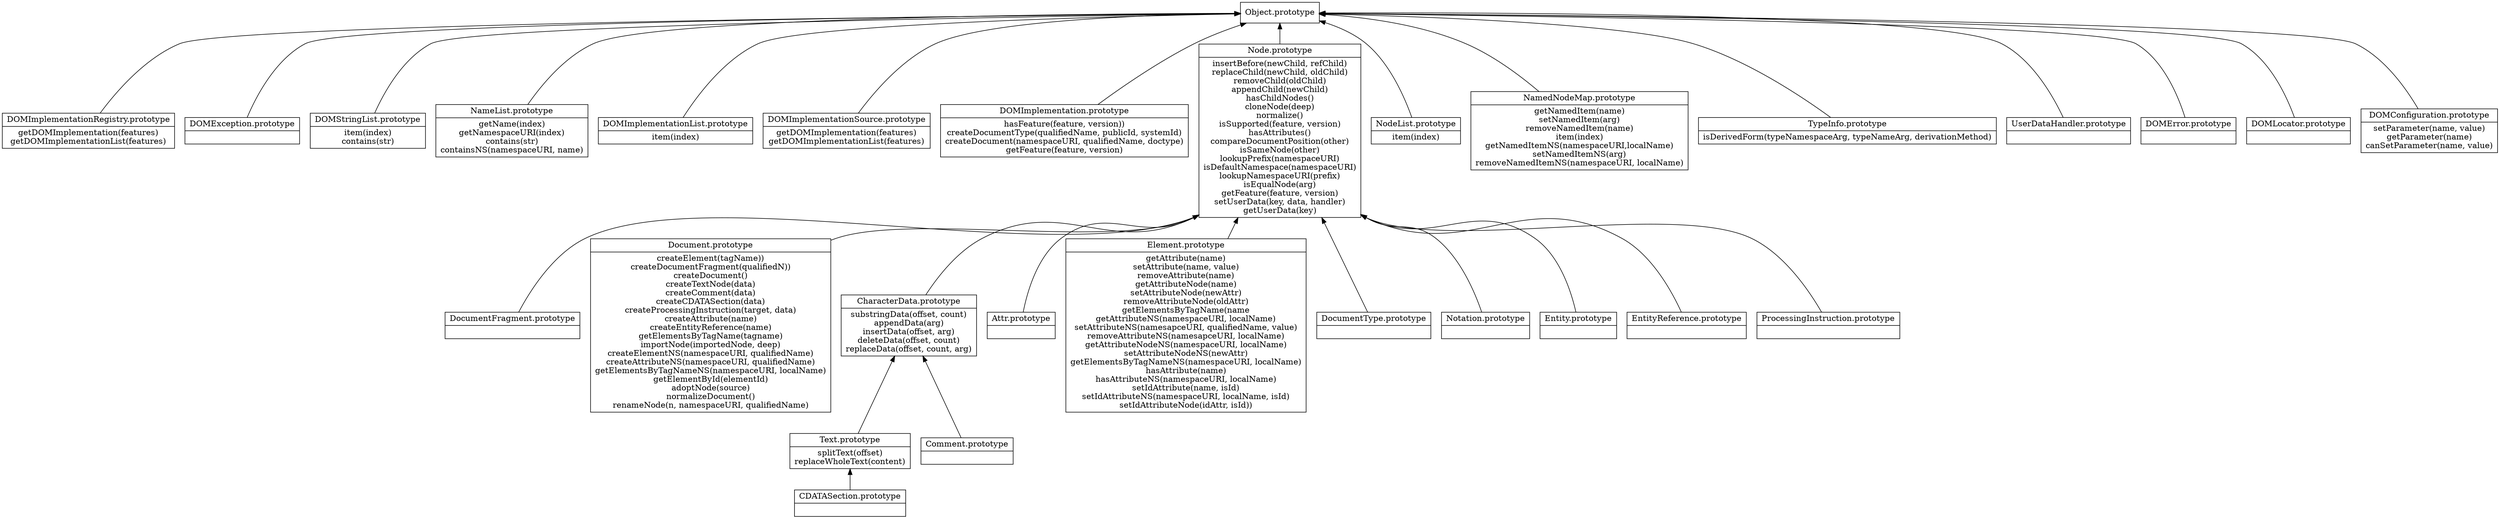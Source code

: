 digraph DOMProto {
  ObjProto [shape=box, label = "Object.prototype"];
  edge [dir=back];
  node [shape=record];
  /* First row : object name, 
     second row : list of APIs, 
     third row : list of properties */
  DOMImplementationRegistry [label="{DOMImplementationRegistry.prototype|getDOMImplementation(features)\ngetDOMImplementationList(features)}"];
  ObjProto -> DOMImplementationRegistry;

  DOMException [label="{DOMException.prototype|}"];
  ObjProto -> DOMException;
  DOMStringList [label="{DOMStringList.prototype|item(index)\ncontains(str)}"];
  ObjProto -> DOMStringList;
  NameList [label="{NameList.prototype|getName(index)\ngetNamespaceURI(index)\ncontains(str)\ncontainsNS(namespaceURI, name)}"];
  ObjProto -> NameList;
  
  DOMImplementationList [label="{DOMImplementationList.prototype|item(index)}"];
  ObjProto -> DOMImplementationList;

  DOMImplementationSource [label="{DOMImplementationSource.prototype|getDOMImplementation(features)\ngetDOMImplementationList(features)}"];
  ObjProto -> DOMImplementationSource;
  
  DOMImplementation [label="{DOMImplementation.prototype|hasFeature(feature, version))\ncreateDocumentType(qualifiedName, publicId, systemId)\ncreateDocument(namespaceURI, qualifiedName, doctype)\ngetFeature(feature, version)}"];
  ObjProto -> DOMImplementation;
  DocumentFragment [label="{DocumentFragment.prototype|}"];
  DOMNode -> DocumentFragment;
  Document [label="{Document.prototype|createElement(tagName))\ncreateDocumentFragment(qualifiedN))\ncreateDocument()\ncreateTextNode(data)\ncreateComment(data)\ncreateCDATASection(data)\ncreateProcessingInstruction(target, data)\ncreateAttribute(name)\ncreateEntityReference(name)\ngetElementsByTagName(tagname)\nimportNode(importedNode, deep)\ncreateElementNS(namespaceURI, qualifiedName)\ncreateAttributeNS(namespaceURI, qualifiedName)\ngetElementsByTagNameNS(namespaceURI, localName)\ngetElementById(elementId)\nadoptNode(source)\nnormalizeDocument()\nrenameNode(n, namespaceURI, qualifiedName)}"];
  DOMNode -> Document;
  DOMNode [label="{Node.prototype|insertBefore(newChild, refChild)\nreplaceChild(newChild, oldChild)\nremoveChild(oldChild)\nappendChild(newChild)\nhasChildNodes()\ncloneNode(deep)\nnormalize()\nisSupported(feature, version)\nhasAttributes()\ncompareDocumentPosition(other)\nisSameNode(other)\nlookupPrefix(namespaceURI)\nisDefaultNamespace(namespaceURI)\nlookupNamespaceURI(prefix)\nisEqualNode(arg)\ngetFeature(feature, version)\nsetUserData(key, data, handler)\ngetUserData(key)}"];
  ObjProto -> DOMNode;
  NodeList [label="{NodeList.prototype|item(index)}"]
  ObjProto -> NodeList;
  NamedNodeMap [label="{NamedNodeMap.prototype|getNamedItem(name)\nsetNamedItem(arg)\nremoveNamedItem(name)\nitem(index)\ngetNamedItemNS(namespaceURI,localName)\nsetNamedItemNS(arg)\nremoveNamedItemNS(namespaceURI, localName)}"]
  ObjProto -> NamedNodeMap;
  CharacterData [label="{CharacterData.prototype|substringData(offset, count)\nappendData(arg)\ninsertData(offset, arg)\ndeleteData(offset, count)\nreplaceData(offset, count, arg)}"]
  DOMNode -> CharacterData;
  Attr [label="{Attr.prototype|}"]
  DOMNode -> Attr;
  Element [label="{Element.prototype|getAttribute(name)\nsetAttribute(name, value)\nremoveAttribute(name)\ngetAttributeNode(name)\nsetAttributeNode(newAttr)\nremoveAttributeNode(oldAttr)\ngetElementsByTagName(name\ngetAttributeNS(namespaceURI, localName)\nsetAttributeNS(namesapceURI, qualifiedName, value)\nremoveAttributeNS(namesapceURI, localName)\ngetAttributeNodeNS(namespaceURI, localName)\nsetAttributeNodeNS(newAttr)\ngetElementsByTagNameNS(namespaceURI, localName)\nhasAttribute(name)\nhasAttributeNS(namespaceURI, localName)\nsetIdAttribute(name, isId)\nsetIdAttributeNS(namespaceURI, localName, isId)\nsetIdAttributeNode(idAttr, isId))}"]
  DOMNode -> Element;
  Text [label="{Text.prototype|splitText(offset)\nreplaceWholeText(content)}"]
  CharacterData -> Text;
  Comment [label="{Comment.prototype|}"]
  CharacterData -> Comment;
  TypeInfo [label="{TypeInfo.prototype|isDerivedForm(typeNamespaceArg, typeNameArg, derivationMethod)}"]
  ObjProto -> TypeInfo;
  UserDataHandler [label="{UserDataHandler.prototype|}"]
  ObjProto -> UserDataHandler;
  DOMError [label="{DOMError.prototype|}"]
  ObjProto -> DOMError;
  DOMLocator [label="{DOMLocator.prototype|}"]
  ObjProto -> DOMLocator;
  DOMConfiguration [label="{DOMConfiguration.prototype|setParameter(name, value)\ngetParameter(name)\ncanSetParameter(name, value)}"]
  ObjProto -> DOMConfiguration;
  CDATASection [label="{CDATASection.prototype|}"]
  Text -> CDATASection;
  DocumentType [label="{DocumentType.prototype|}"]
  DOMNode -> DocumentType;
  Notation [label="{Notation.prototype|}"]
  DOMNode -> Notation;
  Entity [label="{Entity.prototype|}"]
  DOMNode -> Entity;
  EntityReference [label="{EntityReference.prototype|}"]
  DOMNode -> EntityReference;
  ProcessingInstruction [label="{ProcessingInstruction.prototype|}"]
  DOMNode -> ProcessingInstruction;
}
